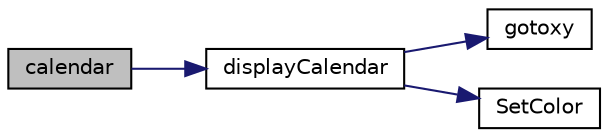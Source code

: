 digraph "calendar"
{
 // LATEX_PDF_SIZE
  edge [fontname="Helvetica",fontsize="10",labelfontname="Helvetica",labelfontsize="10"];
  node [fontname="Helvetica",fontsize="10",shape=record];
  rankdir="LR";
  Node1 [label="calendar",height=0.2,width=0.4,color="black", fillcolor="grey75", style="filled", fontcolor="black",tooltip=" "];
  Node1 -> Node2 [color="midnightblue",fontsize="10",style="solid"];
  Node2 [label="displayCalendar",height=0.2,width=0.4,color="black", fillcolor="white", style="filled",URL="$calendar_8c.html#aea42ea688c2c761eed03c695be331b4f",tooltip=" "];
  Node2 -> Node3 [color="midnightblue",fontsize="10",style="solid"];
  Node3 [label="gotoxy",height=0.2,width=0.4,color="black", fillcolor="white", style="filled",URL="$calendar_8c.html#ae824443b3f661414ba1f2718e17fe97d",tooltip=" "];
  Node2 -> Node4 [color="midnightblue",fontsize="10",style="solid"];
  Node4 [label="SetColor",height=0.2,width=0.4,color="black", fillcolor="white", style="filled",URL="$calendar_8c.html#aa7d42b816af66303171116657d399323",tooltip=" "];
}
